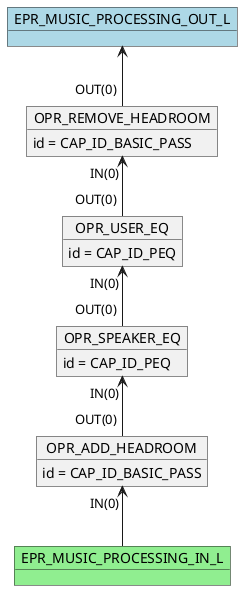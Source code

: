 @startuml

        object OPR_ADD_HEADROOM
        OPR_ADD_HEADROOM : id = CAP_ID_BASIC_PASS
        object OPR_SPEAKER_EQ
        OPR_SPEAKER_EQ : id = CAP_ID_PEQ
        object OPR_USER_EQ
        OPR_USER_EQ : id = CAP_ID_PEQ
        object OPR_REMOVE_HEADROOM
        OPR_REMOVE_HEADROOM : id = CAP_ID_BASIC_PASS
        OPR_SPEAKER_EQ "IN(0)"<-- "OUT(0)" OPR_ADD_HEADROOM
        OPR_USER_EQ "IN(0)"<-- "OUT(0)" OPR_SPEAKER_EQ
        OPR_REMOVE_HEADROOM "IN(0)"<-- "OUT(0)" OPR_USER_EQ
        object EPR_MUSIC_PROCESSING_IN_L #lightgreen
        OPR_ADD_HEADROOM "IN(0)" <-- EPR_MUSIC_PROCESSING_IN_L
        object EPR_MUSIC_PROCESSING_OUT_L #lightblue
        EPR_MUSIC_PROCESSING_OUT_L <-- "OUT(0)" OPR_REMOVE_HEADROOM
    @enduml
